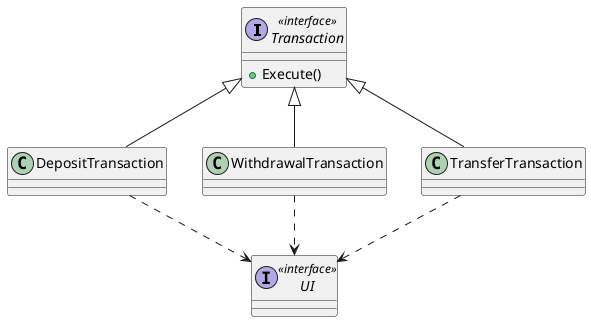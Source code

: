 @startuml Figure 12-5
interface Transaction <<interface>> {
    + Execute()
}

class DepositTransaction
class WithdrawalTransaction
class TransferTransaction

interface UI <<interface>>

DepositTransaction -u-|> Transaction
WithdrawalTransaction -u-|> Transaction
TransferTransaction -u-|> Transaction

DepositTransaction .d.> UI
WithdrawalTransaction .d.> UI
TransferTransaction .d.> UI
@enduml